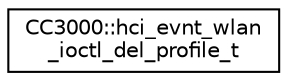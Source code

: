 digraph "Graphical Class Hierarchy"
{
  edge [fontname="Helvetica",fontsize="10",labelfontname="Helvetica",labelfontsize="10"];
  node [fontname="Helvetica",fontsize="10",shape=record];
  rankdir="LR";
  Node1 [label="CC3000::hci_evnt_wlan\l_ioctl_del_profile_t",height=0.2,width=0.4,color="black", fillcolor="white", style="filled",URL="$d3/dc8/structCC3000_1_1hci__evnt__wlan__ioctl__del__profile__t.html"];
}

